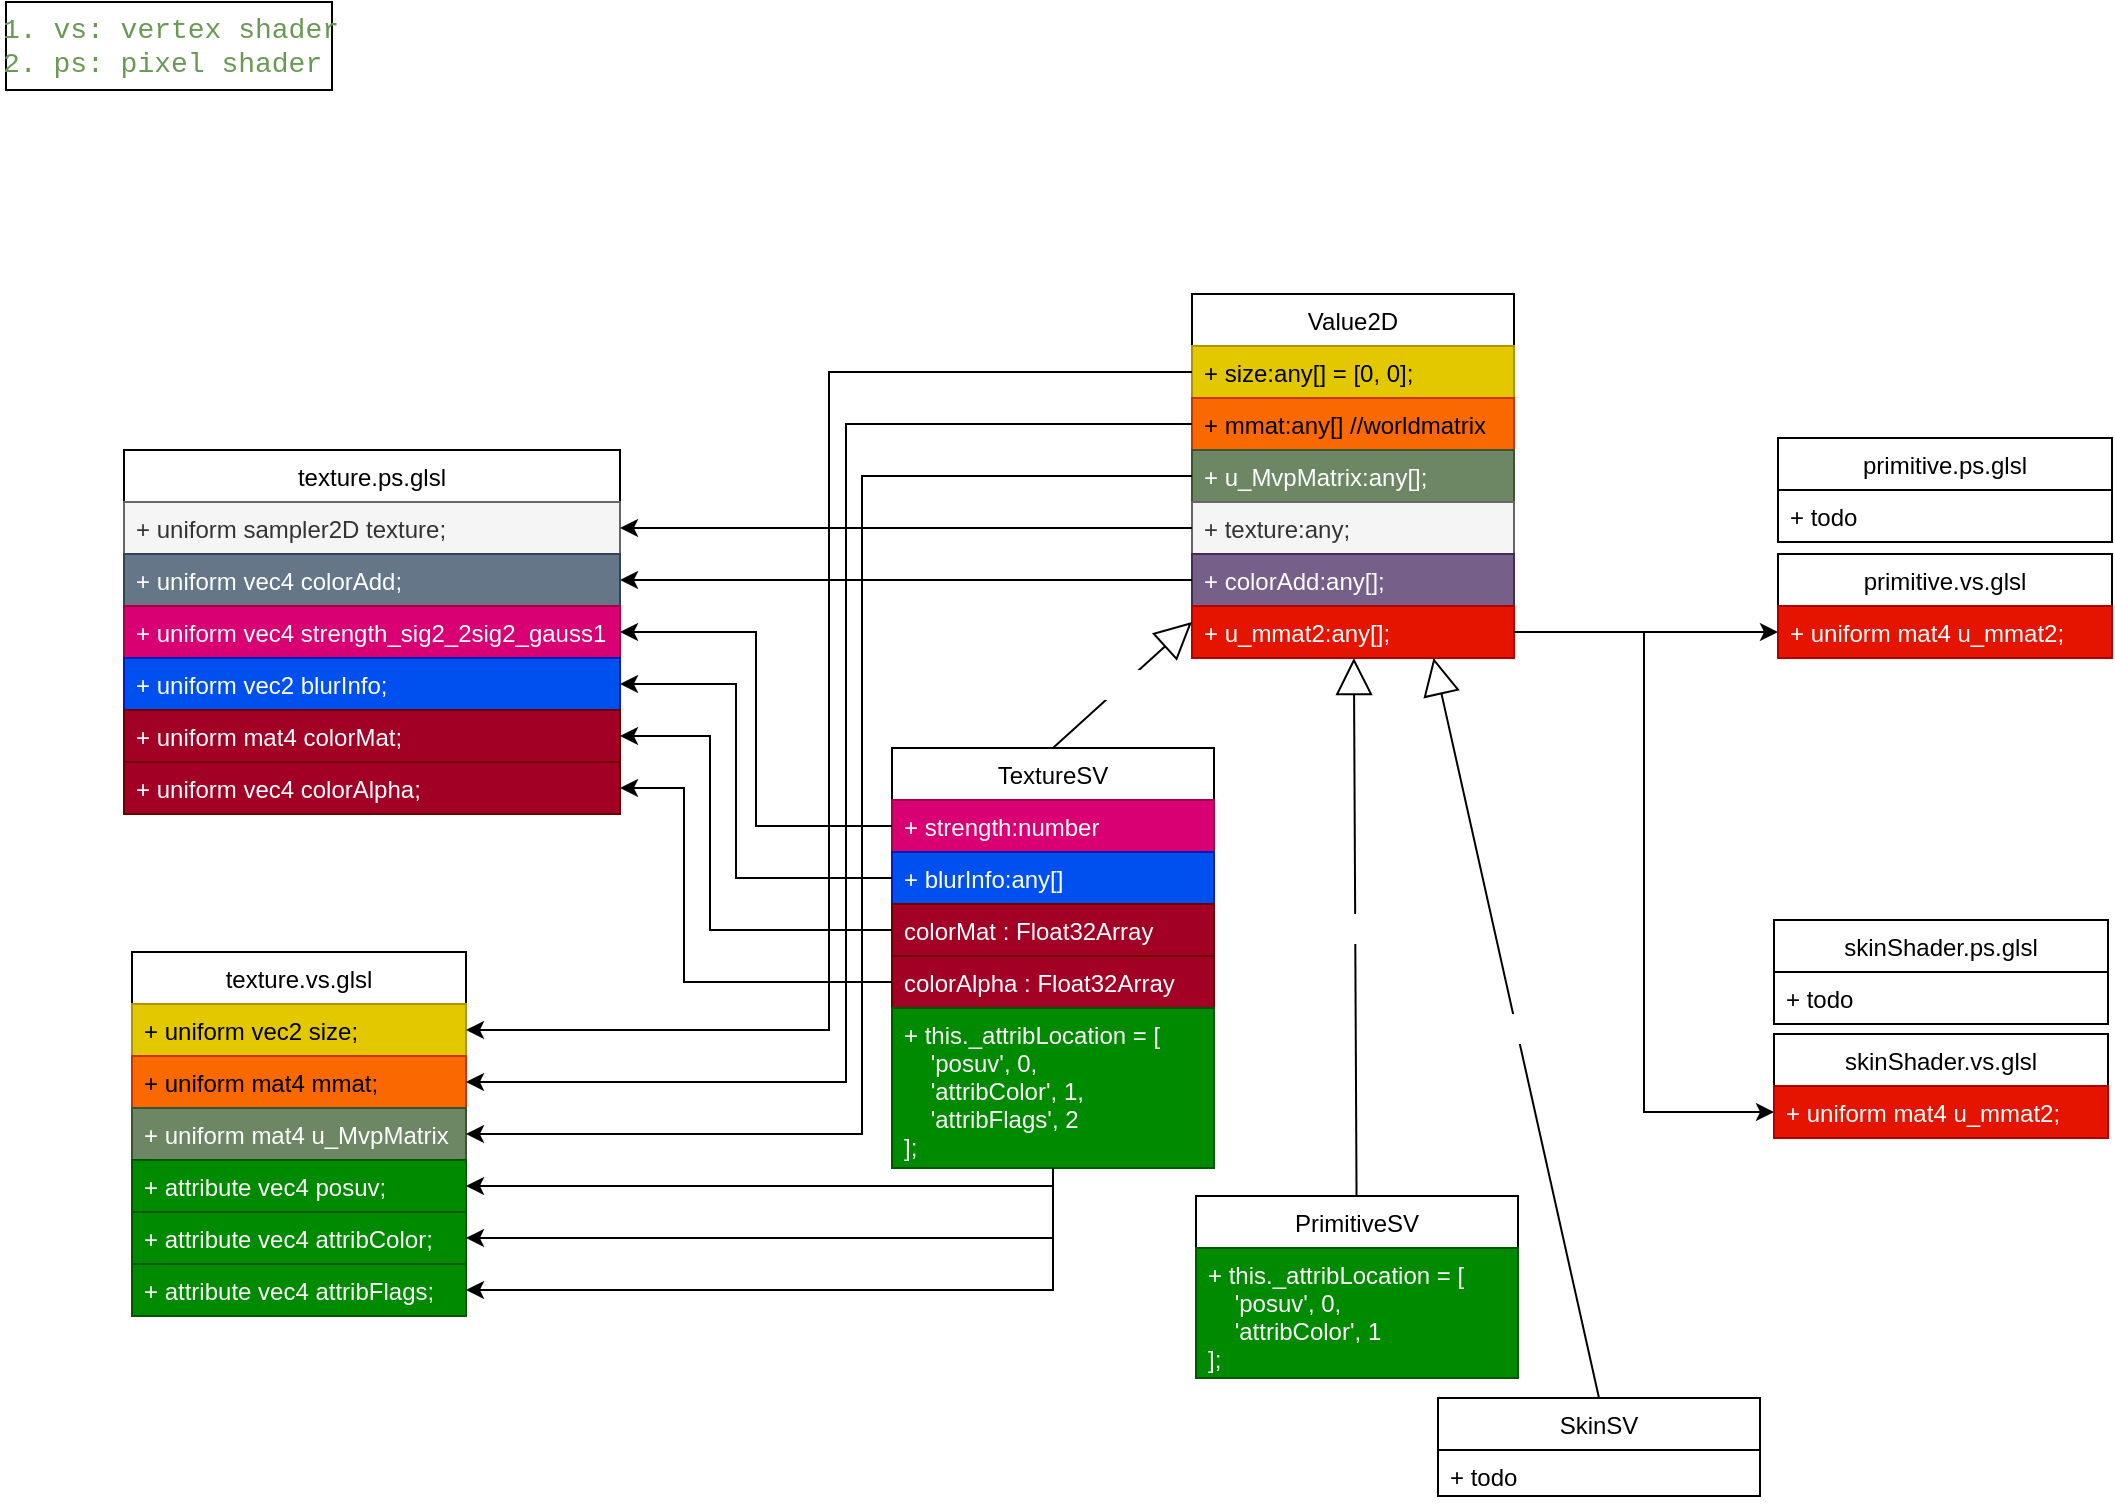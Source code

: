 <mxfile version="20.7.4" type="github" pages="3">
  <diagram id="M42NnmqpqFZ3cQRCHTO3" name="shader">
    <mxGraphModel dx="265" dy="1591" grid="0" gridSize="10" guides="1" tooltips="1" connect="1" arrows="1" fold="1" page="1" pageScale="1" pageWidth="1169" pageHeight="827" math="0" shadow="0">
      <root>
        <mxCell id="0" />
        <mxCell id="1" parent="0" />
        <mxCell id="om8WLNE7WLuTiv04zeyO-13" value="&lt;div style=&quot;color: rgb(255, 255, 255); font-family: Consolas, &amp;quot;Courier New&amp;quot;, monospace; font-size: 14px; text-align: left;&quot;&gt;&lt;span style=&quot;background-color: initial; color: rgb(106, 153, 85);&quot;&gt;1. vs: vertex shader&lt;/span&gt;&lt;/div&gt;&lt;div style=&quot;color: rgb(255, 255, 255); font-family: Consolas, &amp;quot;Courier New&amp;quot;, monospace; font-size: 14px; text-align: left;&quot;&gt;&lt;font color=&quot;#6a9955&quot;&gt;2. ps: pixel shader&lt;/font&gt;&lt;/div&gt;" style="html=1;" parent="1" vertex="1">
          <mxGeometry x="1181" y="-813" width="163" height="44" as="geometry" />
        </mxCell>
        <mxCell id="om8WLNE7WLuTiv04zeyO-14" value="TextureSV" style="swimlane;fontStyle=0;childLayout=stackLayout;horizontal=1;startSize=26;fillColor=none;horizontalStack=0;resizeParent=1;resizeParentMax=0;resizeLast=0;collapsible=1;marginBottom=0;" parent="1" vertex="1">
          <mxGeometry x="1624" y="-440" width="161" height="210" as="geometry" />
        </mxCell>
        <mxCell id="om8WLNE7WLuTiv04zeyO-15" value="+ strength:number" style="text;strokeColor=#A50040;fillColor=#d80073;align=left;verticalAlign=top;spacingLeft=4;spacingRight=4;overflow=hidden;rotatable=0;points=[[0,0.5],[1,0.5]];portConstraint=eastwest;fontColor=#ffffff;" parent="om8WLNE7WLuTiv04zeyO-14" vertex="1">
          <mxGeometry y="26" width="161" height="26" as="geometry" />
        </mxCell>
        <mxCell id="om8WLNE7WLuTiv04zeyO-16" value="+ blurInfo:any[]" style="text;strokeColor=#001DBC;fillColor=#0050ef;align=left;verticalAlign=top;spacingLeft=4;spacingRight=4;overflow=hidden;rotatable=0;points=[[0,0.5],[1,0.5]];portConstraint=eastwest;fontColor=#ffffff;" parent="om8WLNE7WLuTiv04zeyO-14" vertex="1">
          <mxGeometry y="52" width="161" height="26" as="geometry" />
        </mxCell>
        <mxCell id="om8WLNE7WLuTiv04zeyO-17" value="colorMat : Float32Array" style="text;strokeColor=#6F0000;fillColor=#a20025;align=left;verticalAlign=top;spacingLeft=4;spacingRight=4;overflow=hidden;rotatable=0;points=[[0,0.5],[1,0.5]];portConstraint=eastwest;fontColor=#ffffff;" parent="om8WLNE7WLuTiv04zeyO-14" vertex="1">
          <mxGeometry y="78" width="161" height="26" as="geometry" />
        </mxCell>
        <mxCell id="om8WLNE7WLuTiv04zeyO-18" value="colorAlpha : Float32Array" style="text;strokeColor=#6F0000;fillColor=#a20025;align=left;verticalAlign=top;spacingLeft=4;spacingRight=4;overflow=hidden;rotatable=0;points=[[0,0.5],[1,0.5]];portConstraint=eastwest;fontColor=#ffffff;" parent="om8WLNE7WLuTiv04zeyO-14" vertex="1">
          <mxGeometry y="104" width="161" height="26" as="geometry" />
        </mxCell>
        <mxCell id="om8WLNE7WLuTiv04zeyO-19" value="+ this._attribLocation = [&#xa;    &#39;posuv&#39;, 0, &#xa;    &#39;attribColor&#39;, 1, &#xa;    &#39;attribFlags&#39;, 2&#xa;];" style="text;strokeColor=#005700;fillColor=#008a00;align=left;verticalAlign=top;spacingLeft=4;spacingRight=4;overflow=hidden;rotatable=0;points=[[0,0.5],[1,0.5]];portConstraint=eastwest;fontColor=#ffffff;" parent="om8WLNE7WLuTiv04zeyO-14" vertex="1">
          <mxGeometry y="130" width="161" height="80" as="geometry" />
        </mxCell>
        <mxCell id="om8WLNE7WLuTiv04zeyO-20" value="Value2D" style="swimlane;fontStyle=0;childLayout=stackLayout;horizontal=1;startSize=26;fillColor=none;horizontalStack=0;resizeParent=1;resizeParentMax=0;resizeLast=0;collapsible=1;marginBottom=0;" parent="1" vertex="1">
          <mxGeometry x="1774" y="-667" width="161" height="182" as="geometry" />
        </mxCell>
        <mxCell id="om8WLNE7WLuTiv04zeyO-21" value="+ size:any[] = [0, 0];" style="text;strokeColor=#B09500;fillColor=#e3c800;align=left;verticalAlign=top;spacingLeft=4;spacingRight=4;overflow=hidden;rotatable=0;points=[[0,0.5],[1,0.5]];portConstraint=eastwest;fontColor=#000000;" parent="om8WLNE7WLuTiv04zeyO-20" vertex="1">
          <mxGeometry y="26" width="161" height="26" as="geometry" />
        </mxCell>
        <mxCell id="om8WLNE7WLuTiv04zeyO-41" value="+ mmat:any[] //worldmatrix" style="text;strokeColor=#C73500;fillColor=#fa6800;align=left;verticalAlign=top;spacingLeft=4;spacingRight=4;overflow=hidden;rotatable=0;points=[[0,0.5],[1,0.5]];portConstraint=eastwest;fontColor=#000000;" parent="om8WLNE7WLuTiv04zeyO-20" vertex="1">
          <mxGeometry y="52" width="161" height="26" as="geometry" />
        </mxCell>
        <mxCell id="om8WLNE7WLuTiv04zeyO-45" value="+ u_MvpMatrix:any[]; " style="text;strokeColor=#3A5431;fillColor=#6d8764;align=left;verticalAlign=top;spacingLeft=4;spacingRight=4;overflow=hidden;rotatable=0;points=[[0,0.5],[1,0.5]];portConstraint=eastwest;fontColor=#ffffff;" parent="om8WLNE7WLuTiv04zeyO-20" vertex="1">
          <mxGeometry y="78" width="161" height="26" as="geometry" />
        </mxCell>
        <mxCell id="om8WLNE7WLuTiv04zeyO-47" value="+ texture:any;" style="text;strokeColor=#666666;fillColor=#f5f5f5;align=left;verticalAlign=top;spacingLeft=4;spacingRight=4;overflow=hidden;rotatable=0;points=[[0,0.5],[1,0.5]];portConstraint=eastwest;fontColor=#333333;" parent="om8WLNE7WLuTiv04zeyO-20" vertex="1">
          <mxGeometry y="104" width="161" height="26" as="geometry" />
        </mxCell>
        <mxCell id="om8WLNE7WLuTiv04zeyO-50" value="+ colorAdd:any[];" style="text;align=left;verticalAlign=top;spacingLeft=4;spacingRight=4;overflow=hidden;rotatable=0;points=[[0,0.5],[1,0.5]];portConstraint=eastwest;fillColor=#76608a;strokeColor=#432D57;fontColor=#ffffff;" parent="om8WLNE7WLuTiv04zeyO-20" vertex="1">
          <mxGeometry y="130" width="161" height="26" as="geometry" />
        </mxCell>
        <mxCell id="om8WLNE7WLuTiv04zeyO-55" value="+ u_mmat2:any[];" style="text;align=left;verticalAlign=top;spacingLeft=4;spacingRight=4;overflow=hidden;rotatable=0;points=[[0,0.5],[1,0.5]];portConstraint=eastwest;fillColor=#e51400;strokeColor=#B20000;fontColor=#ffffff;" parent="om8WLNE7WLuTiv04zeyO-20" vertex="1">
          <mxGeometry y="156" width="161" height="26" as="geometry" />
        </mxCell>
        <mxCell id="om8WLNE7WLuTiv04zeyO-22" value="&lt;font color=&quot;#ffffff&quot;&gt;Extends&lt;/font&gt;" style="endArrow=block;endSize=16;endFill=0;html=1;rounded=0;fontFamily=Helvetica;fontSize=12;fontColor=#000000;exitX=0.5;exitY=0;exitDx=0;exitDy=0;" parent="1" source="om8WLNE7WLuTiv04zeyO-14" target="om8WLNE7WLuTiv04zeyO-20" edge="1">
          <mxGeometry width="160" relative="1" as="geometry">
            <mxPoint x="1606.5" y="-326" as="sourcePoint" />
            <mxPoint x="1606.5" y="-381" as="targetPoint" />
          </mxGeometry>
        </mxCell>
        <mxCell id="om8WLNE7WLuTiv04zeyO-23" value="texture.vs.glsl" style="swimlane;fontStyle=0;childLayout=stackLayout;horizontal=1;startSize=26;fillColor=none;horizontalStack=0;resizeParent=1;resizeParentMax=0;resizeLast=0;collapsible=1;marginBottom=0;" parent="1" vertex="1">
          <mxGeometry x="1244" y="-338" width="167" height="182" as="geometry" />
        </mxCell>
        <mxCell id="om8WLNE7WLuTiv04zeyO-39" value="+ uniform vec2 size;" style="text;strokeColor=#B09500;fillColor=#e3c800;align=left;verticalAlign=top;spacingLeft=4;spacingRight=4;overflow=hidden;rotatable=0;points=[[0,0.5],[1,0.5]];portConstraint=eastwest;fontColor=#000000;" parent="om8WLNE7WLuTiv04zeyO-23" vertex="1">
          <mxGeometry y="26" width="167" height="26" as="geometry" />
        </mxCell>
        <mxCell id="om8WLNE7WLuTiv04zeyO-42" value="+ uniform mat4 mmat;" style="text;strokeColor=#C73500;fillColor=#fa6800;align=left;verticalAlign=top;spacingLeft=4;spacingRight=4;overflow=hidden;rotatable=0;points=[[0,0.5],[1,0.5]];portConstraint=eastwest;fontColor=#000000;" parent="om8WLNE7WLuTiv04zeyO-23" vertex="1">
          <mxGeometry y="52" width="167" height="26" as="geometry" />
        </mxCell>
        <mxCell id="om8WLNE7WLuTiv04zeyO-44" value="+ uniform mat4 u_MvpMatrix" style="text;strokeColor=#3A5431;fillColor=#6d8764;align=left;verticalAlign=top;spacingLeft=4;spacingRight=4;overflow=hidden;rotatable=0;points=[[0,0.5],[1,0.5]];portConstraint=eastwest;fontColor=#ffffff;" parent="om8WLNE7WLuTiv04zeyO-23" vertex="1">
          <mxGeometry y="78" width="167" height="26" as="geometry" />
        </mxCell>
        <mxCell id="om8WLNE7WLuTiv04zeyO-24" value="+ attribute vec4 posuv;" style="text;strokeColor=#005700;fillColor=#008a00;align=left;verticalAlign=top;spacingLeft=4;spacingRight=4;overflow=hidden;rotatable=0;points=[[0,0.5],[1,0.5]];portConstraint=eastwest;fontColor=#ffffff;" parent="om8WLNE7WLuTiv04zeyO-23" vertex="1">
          <mxGeometry y="104" width="167" height="26" as="geometry" />
        </mxCell>
        <mxCell id="om8WLNE7WLuTiv04zeyO-25" value="+ attribute vec4 attribColor;" style="text;strokeColor=#005700;fillColor=#008a00;align=left;verticalAlign=top;spacingLeft=4;spacingRight=4;overflow=hidden;rotatable=0;points=[[0,0.5],[1,0.5]];portConstraint=eastwest;fontColor=#ffffff;" parent="om8WLNE7WLuTiv04zeyO-23" vertex="1">
          <mxGeometry y="130" width="167" height="26" as="geometry" />
        </mxCell>
        <mxCell id="om8WLNE7WLuTiv04zeyO-26" value="+ attribute vec4 attribFlags;" style="text;strokeColor=#005700;fillColor=#008a00;align=left;verticalAlign=top;spacingLeft=4;spacingRight=4;overflow=hidden;rotatable=0;points=[[0,0.5],[1,0.5]];portConstraint=eastwest;fontColor=#ffffff;" parent="om8WLNE7WLuTiv04zeyO-23" vertex="1">
          <mxGeometry y="156" width="167" height="26" as="geometry" />
        </mxCell>
        <mxCell id="om8WLNE7WLuTiv04zeyO-27" value="texture.ps.glsl" style="swimlane;fontStyle=0;childLayout=stackLayout;horizontal=1;startSize=26;fillColor=none;horizontalStack=0;resizeParent=1;resizeParentMax=0;resizeLast=0;collapsible=1;marginBottom=0;" parent="1" vertex="1">
          <mxGeometry x="1240" y="-589" width="248" height="182" as="geometry" />
        </mxCell>
        <mxCell id="om8WLNE7WLuTiv04zeyO-46" value="+ uniform sampler2D texture;" style="text;strokeColor=#666666;fillColor=#f5f5f5;align=left;verticalAlign=top;spacingLeft=4;spacingRight=4;overflow=hidden;rotatable=0;points=[[0,0.5],[1,0.5]];portConstraint=eastwest;fontColor=#333333;" parent="om8WLNE7WLuTiv04zeyO-27" vertex="1">
          <mxGeometry y="26" width="248" height="26" as="geometry" />
        </mxCell>
        <mxCell id="om8WLNE7WLuTiv04zeyO-49" value="+ uniform vec4 colorAdd;" style="text;strokeColor=#314354;fillColor=#647687;align=left;verticalAlign=top;spacingLeft=4;spacingRight=4;overflow=hidden;rotatable=0;points=[[0,0.5],[1,0.5]];portConstraint=eastwest;fontColor=#ffffff;" parent="om8WLNE7WLuTiv04zeyO-27" vertex="1">
          <mxGeometry y="52" width="248" height="26" as="geometry" />
        </mxCell>
        <mxCell id="om8WLNE7WLuTiv04zeyO-28" value="+ uniform vec4 strength_sig2_2sig2_gauss1" style="text;strokeColor=#A50040;fillColor=#d80073;align=left;verticalAlign=top;spacingLeft=4;spacingRight=4;overflow=hidden;rotatable=0;points=[[0,0.5],[1,0.5]];portConstraint=eastwest;fontColor=#ffffff;" parent="om8WLNE7WLuTiv04zeyO-27" vertex="1">
          <mxGeometry y="78" width="248" height="26" as="geometry" />
        </mxCell>
        <mxCell id="om8WLNE7WLuTiv04zeyO-29" value="+ uniform vec2 blurInfo;" style="text;strokeColor=#001DBC;fillColor=#0050ef;align=left;verticalAlign=top;spacingLeft=4;spacingRight=4;overflow=hidden;rotatable=0;points=[[0,0.5],[1,0.5]];portConstraint=eastwest;fontColor=#ffffff;" parent="om8WLNE7WLuTiv04zeyO-27" vertex="1">
          <mxGeometry y="104" width="248" height="26" as="geometry" />
        </mxCell>
        <mxCell id="om8WLNE7WLuTiv04zeyO-30" value="+ uniform mat4 colorMat;" style="text;strokeColor=#6F0000;fillColor=#a20025;align=left;verticalAlign=top;spacingLeft=4;spacingRight=4;overflow=hidden;rotatable=0;points=[[0,0.5],[1,0.5]];portConstraint=eastwest;fontColor=#ffffff;" parent="om8WLNE7WLuTiv04zeyO-27" vertex="1">
          <mxGeometry y="130" width="248" height="26" as="geometry" />
        </mxCell>
        <mxCell id="om8WLNE7WLuTiv04zeyO-31" value="+ uniform vec4 colorAlpha;" style="text;strokeColor=#6F0000;fillColor=#a20025;align=left;verticalAlign=top;spacingLeft=4;spacingRight=4;overflow=hidden;rotatable=0;points=[[0,0.5],[1,0.5]];portConstraint=eastwest;fontColor=#ffffff;" parent="om8WLNE7WLuTiv04zeyO-27" vertex="1">
          <mxGeometry y="156" width="248" height="26" as="geometry" />
        </mxCell>
        <mxCell id="om8WLNE7WLuTiv04zeyO-33" style="edgeStyle=orthogonalEdgeStyle;rounded=0;orthogonalLoop=1;jettySize=auto;html=1;" parent="1" source="om8WLNE7WLuTiv04zeyO-15" target="om8WLNE7WLuTiv04zeyO-28" edge="1">
          <mxGeometry relative="1" as="geometry">
            <mxPoint x="1862.03" y="-252.909" as="targetPoint" />
          </mxGeometry>
        </mxCell>
        <mxCell id="om8WLNE7WLuTiv04zeyO-35" style="edgeStyle=orthogonalEdgeStyle;rounded=0;orthogonalLoop=1;jettySize=auto;html=1;exitX=0;exitY=0.5;exitDx=0;exitDy=0;" parent="1" source="om8WLNE7WLuTiv04zeyO-17" target="om8WLNE7WLuTiv04zeyO-30" edge="1">
          <mxGeometry relative="1" as="geometry">
            <Array as="points">
              <mxPoint x="1533" y="-349" />
              <mxPoint x="1533" y="-446" />
            </Array>
          </mxGeometry>
        </mxCell>
        <mxCell id="om8WLNE7WLuTiv04zeyO-36" style="edgeStyle=orthogonalEdgeStyle;rounded=0;orthogonalLoop=1;jettySize=auto;html=1;" parent="1" source="om8WLNE7WLuTiv04zeyO-19" target="om8WLNE7WLuTiv04zeyO-24" edge="1">
          <mxGeometry relative="1" as="geometry">
            <Array as="points">
              <mxPoint x="1605" y="-221" />
              <mxPoint x="1605" y="-221" />
            </Array>
          </mxGeometry>
        </mxCell>
        <mxCell id="om8WLNE7WLuTiv04zeyO-37" style="edgeStyle=orthogonalEdgeStyle;rounded=0;orthogonalLoop=1;jettySize=auto;html=1;" parent="1" source="om8WLNE7WLuTiv04zeyO-19" target="om8WLNE7WLuTiv04zeyO-25" edge="1">
          <mxGeometry relative="1" as="geometry">
            <Array as="points">
              <mxPoint x="1705" y="-195" />
            </Array>
          </mxGeometry>
        </mxCell>
        <mxCell id="om8WLNE7WLuTiv04zeyO-38" style="edgeStyle=orthogonalEdgeStyle;rounded=0;orthogonalLoop=1;jettySize=auto;html=1;" parent="1" source="om8WLNE7WLuTiv04zeyO-19" target="om8WLNE7WLuTiv04zeyO-26" edge="1">
          <mxGeometry relative="1" as="geometry">
            <Array as="points">
              <mxPoint x="1705" y="-169" />
            </Array>
          </mxGeometry>
        </mxCell>
        <mxCell id="om8WLNE7WLuTiv04zeyO-40" style="edgeStyle=orthogonalEdgeStyle;rounded=0;orthogonalLoop=1;jettySize=auto;html=1;" parent="1" source="om8WLNE7WLuTiv04zeyO-21" target="om8WLNE7WLuTiv04zeyO-39" edge="1">
          <mxGeometry relative="1" as="geometry" />
        </mxCell>
        <mxCell id="om8WLNE7WLuTiv04zeyO-43" style="edgeStyle=orthogonalEdgeStyle;rounded=0;orthogonalLoop=1;jettySize=auto;html=1;" parent="1" source="om8WLNE7WLuTiv04zeyO-41" target="om8WLNE7WLuTiv04zeyO-42" edge="1">
          <mxGeometry relative="1" as="geometry">
            <Array as="points">
              <mxPoint x="1601" y="-602" />
              <mxPoint x="1601" y="-273" />
            </Array>
          </mxGeometry>
        </mxCell>
        <mxCell id="om8WLNE7WLuTiv04zeyO-48" style="edgeStyle=orthogonalEdgeStyle;rounded=0;orthogonalLoop=1;jettySize=auto;html=1;entryX=1;entryY=0.5;entryDx=0;entryDy=0;" parent="1" source="om8WLNE7WLuTiv04zeyO-47" target="om8WLNE7WLuTiv04zeyO-46" edge="1">
          <mxGeometry relative="1" as="geometry" />
        </mxCell>
        <mxCell id="om8WLNE7WLuTiv04zeyO-52" style="edgeStyle=orthogonalEdgeStyle;rounded=0;orthogonalLoop=1;jettySize=auto;html=1;" parent="1" source="om8WLNE7WLuTiv04zeyO-45" target="om8WLNE7WLuTiv04zeyO-44" edge="1">
          <mxGeometry relative="1" as="geometry">
            <Array as="points">
              <mxPoint x="1609" y="-576" />
              <mxPoint x="1609" y="-247" />
            </Array>
          </mxGeometry>
        </mxCell>
        <mxCell id="om8WLNE7WLuTiv04zeyO-54" style="edgeStyle=orthogonalEdgeStyle;rounded=0;orthogonalLoop=1;jettySize=auto;html=1;fontColor=#FFFFFF;" parent="1" source="om8WLNE7WLuTiv04zeyO-50" target="om8WLNE7WLuTiv04zeyO-49" edge="1">
          <mxGeometry relative="1" as="geometry" />
        </mxCell>
        <mxCell id="om8WLNE7WLuTiv04zeyO-70" style="edgeStyle=orthogonalEdgeStyle;rounded=0;orthogonalLoop=1;jettySize=auto;html=1;entryX=0;entryY=0.5;entryDx=0;entryDy=0;fontColor=#FFFFFF;" parent="1" source="om8WLNE7WLuTiv04zeyO-55" target="om8WLNE7WLuTiv04zeyO-57" edge="1">
          <mxGeometry relative="1" as="geometry" />
        </mxCell>
        <mxCell id="om8WLNE7WLuTiv04zeyO-71" style="edgeStyle=orthogonalEdgeStyle;rounded=0;orthogonalLoop=1;jettySize=auto;html=1;fontColor=#FFFFFF;" parent="1" source="om8WLNE7WLuTiv04zeyO-55" target="om8WLNE7WLuTiv04zeyO-64" edge="1">
          <mxGeometry relative="1" as="geometry" />
        </mxCell>
        <mxCell id="om8WLNE7WLuTiv04zeyO-72" value="PrimitiveSV" style="swimlane;fontStyle=0;childLayout=stackLayout;horizontal=1;startSize=26;fillColor=none;horizontalStack=0;resizeParent=1;resizeParentMax=0;resizeLast=0;collapsible=1;marginBottom=0;" parent="1" vertex="1">
          <mxGeometry x="1776" y="-216" width="161" height="91" as="geometry" />
        </mxCell>
        <mxCell id="om8WLNE7WLuTiv04zeyO-77" value="+ this._attribLocation = [&#xa;    &#39;posuv&#39;, 0, &#xa;    &#39;attribColor&#39;, 1&#xa;];" style="text;strokeColor=#005700;fillColor=#008a00;align=left;verticalAlign=top;spacingLeft=4;spacingRight=4;overflow=hidden;rotatable=0;points=[[0,0.5],[1,0.5]];portConstraint=eastwest;fontColor=#ffffff;" parent="om8WLNE7WLuTiv04zeyO-72" vertex="1">
          <mxGeometry y="26" width="161" height="65" as="geometry" />
        </mxCell>
        <mxCell id="om8WLNE7WLuTiv04zeyO-78" value="SkinSV" style="swimlane;fontStyle=0;childLayout=stackLayout;horizontal=1;startSize=26;fillColor=none;horizontalStack=0;resizeParent=1;resizeParentMax=0;resizeLast=0;collapsible=1;marginBottom=0;" parent="1" vertex="1">
          <mxGeometry x="1897" y="-115" width="161" height="49" as="geometry" />
        </mxCell>
        <mxCell id="om8WLNE7WLuTiv04zeyO-79" value="+ todo" style="text;align=left;verticalAlign=top;spacingLeft=4;spacingRight=4;overflow=hidden;rotatable=0;points=[[0,0.5],[1,0.5]];portConstraint=eastwest;" parent="om8WLNE7WLuTiv04zeyO-78" vertex="1">
          <mxGeometry y="26" width="161" height="23" as="geometry" />
        </mxCell>
        <mxCell id="om8WLNE7WLuTiv04zeyO-87" value="&lt;font color=&quot;#ffffff&quot;&gt;Extends&lt;/font&gt;" style="endArrow=block;endSize=16;endFill=0;html=1;rounded=0;fontFamily=Helvetica;fontSize=12;fontColor=#000000;" parent="1" source="om8WLNE7WLuTiv04zeyO-72" target="om8WLNE7WLuTiv04zeyO-20" edge="1">
          <mxGeometry width="160" relative="1" as="geometry">
            <mxPoint x="1714.5" y="-418" as="sourcePoint" />
            <mxPoint x="1784" y="-486.573" as="targetPoint" />
          </mxGeometry>
        </mxCell>
        <mxCell id="om8WLNE7WLuTiv04zeyO-90" value="&lt;font color=&quot;#ffffff&quot;&gt;Extends&lt;/font&gt;" style="endArrow=block;endSize=16;endFill=0;html=1;rounded=0;fontFamily=Helvetica;fontSize=12;fontColor=#000000;exitX=0.5;exitY=0;exitDx=0;exitDy=0;entryX=0.75;entryY=1;entryDx=0;entryDy=0;" parent="1" source="om8WLNE7WLuTiv04zeyO-78" target="om8WLNE7WLuTiv04zeyO-20" edge="1">
          <mxGeometry width="160" relative="1" as="geometry">
            <mxPoint x="1969.797" y="-438" as="sourcePoint" />
            <mxPoint x="1963.906" y="-495" as="targetPoint" />
          </mxGeometry>
        </mxCell>
        <mxCell id="om8WLNE7WLuTiv04zeyO-100" style="edgeStyle=orthogonalEdgeStyle;rounded=0;orthogonalLoop=1;jettySize=auto;html=1;exitX=0;exitY=0.5;exitDx=0;exitDy=0;fontColor=#FFFFFF;" parent="1" source="om8WLNE7WLuTiv04zeyO-16" target="om8WLNE7WLuTiv04zeyO-29" edge="1">
          <mxGeometry relative="1" as="geometry">
            <Array as="points">
              <mxPoint x="1546" y="-375" />
              <mxPoint x="1546" y="-472" />
            </Array>
          </mxGeometry>
        </mxCell>
        <mxCell id="om8WLNE7WLuTiv04zeyO-103" style="edgeStyle=orthogonalEdgeStyle;rounded=0;orthogonalLoop=1;jettySize=auto;html=1;fontColor=#FFFFFF;" parent="1" source="om8WLNE7WLuTiv04zeyO-18" target="om8WLNE7WLuTiv04zeyO-31" edge="1">
          <mxGeometry relative="1" as="geometry">
            <Array as="points">
              <mxPoint x="1520" y="-323" />
              <mxPoint x="1520" y="-420" />
            </Array>
          </mxGeometry>
        </mxCell>
        <mxCell id="om8WLNE7WLuTiv04zeyO-56" value="primitive.vs.glsl" style="swimlane;fontStyle=0;childLayout=stackLayout;horizontal=1;startSize=26;fillColor=none;horizontalStack=0;resizeParent=1;resizeParentMax=0;resizeLast=0;collapsible=1;marginBottom=0;" parent="1" vertex="1">
          <mxGeometry x="2067" y="-537" width="167" height="52" as="geometry" />
        </mxCell>
        <mxCell id="om8WLNE7WLuTiv04zeyO-57" value="+ uniform mat4 u_mmat2;" style="text;strokeColor=#B20000;fillColor=#e51400;align=left;verticalAlign=top;spacingLeft=4;spacingRight=4;overflow=hidden;rotatable=0;points=[[0,0.5],[1,0.5]];portConstraint=eastwest;fontColor=#ffffff;" parent="om8WLNE7WLuTiv04zeyO-56" vertex="1">
          <mxGeometry y="26" width="167" height="26" as="geometry" />
        </mxCell>
        <mxCell id="om8WLNE7WLuTiv04zeyO-84" value="primitive.ps.glsl" style="swimlane;fontStyle=0;childLayout=stackLayout;horizontal=1;startSize=26;fillColor=none;horizontalStack=0;resizeParent=1;resizeParentMax=0;resizeLast=0;collapsible=1;marginBottom=0;" parent="1" vertex="1">
          <mxGeometry x="2067" y="-595" width="167" height="52" as="geometry" />
        </mxCell>
        <mxCell id="om8WLNE7WLuTiv04zeyO-85" value="+ todo" style="text;align=left;verticalAlign=top;spacingLeft=4;spacingRight=4;overflow=hidden;rotatable=0;points=[[0,0.5],[1,0.5]];portConstraint=eastwest;" parent="om8WLNE7WLuTiv04zeyO-84" vertex="1">
          <mxGeometry y="26" width="167" height="26" as="geometry" />
        </mxCell>
        <mxCell id="om8WLNE7WLuTiv04zeyO-63" value="skinShader.vs.glsl" style="swimlane;fontStyle=0;childLayout=stackLayout;horizontal=1;startSize=26;fillColor=none;horizontalStack=0;resizeParent=1;resizeParentMax=0;resizeLast=0;collapsible=1;marginBottom=0;" parent="1" vertex="1">
          <mxGeometry x="2065" y="-297" width="167" height="52" as="geometry" />
        </mxCell>
        <mxCell id="om8WLNE7WLuTiv04zeyO-64" value="+ uniform mat4 u_mmat2;" style="text;strokeColor=#B20000;fillColor=#e51400;align=left;verticalAlign=top;spacingLeft=4;spacingRight=4;overflow=hidden;rotatable=0;points=[[0,0.5],[1,0.5]];portConstraint=eastwest;fontColor=#ffffff;" parent="om8WLNE7WLuTiv04zeyO-63" vertex="1">
          <mxGeometry y="26" width="167" height="26" as="geometry" />
        </mxCell>
        <mxCell id="om8WLNE7WLuTiv04zeyO-80" value="skinShader.ps.glsl" style="swimlane;fontStyle=0;childLayout=stackLayout;horizontal=1;startSize=26;fillColor=none;horizontalStack=0;resizeParent=1;resizeParentMax=0;resizeLast=0;collapsible=1;marginBottom=0;" parent="1" vertex="1">
          <mxGeometry x="2065" y="-354" width="167" height="52" as="geometry" />
        </mxCell>
        <mxCell id="om8WLNE7WLuTiv04zeyO-81" value="+ todo" style="text;align=left;verticalAlign=top;spacingLeft=4;spacingRight=4;overflow=hidden;rotatable=0;points=[[0,0.5],[1,0.5]];portConstraint=eastwest;" parent="om8WLNE7WLuTiv04zeyO-80" vertex="1">
          <mxGeometry y="26" width="167" height="26" as="geometry" />
        </mxCell>
      </root>
    </mxGraphModel>
  </diagram>
  <diagram id="ItUT5NV6e4ybPibRRMUQ" name="submit">
    <mxGraphModel dx="1434" dy="764" grid="0" gridSize="10" guides="1" tooltips="1" connect="1" arrows="1" fold="1" page="1" pageScale="1" pageWidth="1169" pageHeight="827" math="0" shadow="0">
      <root>
        <mxCell id="0" />
        <mxCell id="1" parent="0" />
        <mxCell id="ZVI3gXwogZvpoMIfqp2L-1" value="«interface»&lt;br&gt;&lt;div style=&quot;color: rgb(212, 212, 212); background-color: rgb(30, 30, 30); font-family: Consolas, &amp;quot;Courier New&amp;quot;, monospace; font-size: 14px; line-height: 19px;&quot;&gt;&lt;span style=&quot;color: #4ec9b0;&quot;&gt;ISubmit&lt;/span&gt;&lt;/div&gt;" style="html=1;" parent="1" vertex="1">
          <mxGeometry x="319" y="128" width="110" height="50" as="geometry" />
        </mxCell>
        <mxCell id="ZVI3gXwogZvpoMIfqp2L-17" style="edgeStyle=orthogonalEdgeStyle;rounded=0;orthogonalLoop=1;jettySize=auto;html=1;" parent="1" source="ZVI3gXwogZvpoMIfqp2L-2" target="ZVI3gXwogZvpoMIfqp2L-1" edge="1">
          <mxGeometry relative="1" as="geometry">
            <Array as="points">
              <mxPoint x="203" y="215" />
              <mxPoint x="374" y="215" />
            </Array>
          </mxGeometry>
        </mxCell>
        <mxCell id="ZVI3gXwogZvpoMIfqp2L-2" value="SubmitBase" style="swimlane;fontStyle=1;align=center;verticalAlign=top;childLayout=stackLayout;horizontal=1;startSize=26;horizontalStack=0;resizeParent=1;resizeParentMax=0;resizeLast=0;collapsible=1;marginBottom=0;" parent="1" vertex="1">
          <mxGeometry x="115" y="266" width="160" height="86" as="geometry" />
        </mxCell>
        <mxCell id="ZVI3gXwogZvpoMIfqp2L-3" value="+ field: type" style="text;strokeColor=none;fillColor=none;align=left;verticalAlign=top;spacingLeft=4;spacingRight=4;overflow=hidden;rotatable=0;points=[[0,0.5],[1,0.5]];portConstraint=eastwest;" parent="ZVI3gXwogZvpoMIfqp2L-2" vertex="1">
          <mxGeometry y="26" width="160" height="26" as="geometry" />
        </mxCell>
        <mxCell id="ZVI3gXwogZvpoMIfqp2L-4" value="" style="line;strokeWidth=1;fillColor=none;align=left;verticalAlign=middle;spacingTop=-1;spacingLeft=3;spacingRight=3;rotatable=0;labelPosition=right;points=[];portConstraint=eastwest;strokeColor=inherit;" parent="ZVI3gXwogZvpoMIfqp2L-2" vertex="1">
          <mxGeometry y="52" width="160" height="8" as="geometry" />
        </mxCell>
        <mxCell id="ZVI3gXwogZvpoMIfqp2L-5" value="+ method(type): type" style="text;strokeColor=none;fillColor=none;align=left;verticalAlign=top;spacingLeft=4;spacingRight=4;overflow=hidden;rotatable=0;points=[[0,0.5],[1,0.5]];portConstraint=eastwest;" parent="ZVI3gXwogZvpoMIfqp2L-2" vertex="1">
          <mxGeometry y="60" width="160" height="26" as="geometry" />
        </mxCell>
        <mxCell id="ZVI3gXwogZvpoMIfqp2L-18" style="edgeStyle=orthogonalEdgeStyle;rounded=0;orthogonalLoop=1;jettySize=auto;html=1;" parent="1" source="ZVI3gXwogZvpoMIfqp2L-6" target="ZVI3gXwogZvpoMIfqp2L-1" edge="1">
          <mxGeometry relative="1" as="geometry" />
        </mxCell>
        <mxCell id="ZVI3gXwogZvpoMIfqp2L-6" value="SubmitTarget" style="swimlane;fontStyle=1;align=center;verticalAlign=top;childLayout=stackLayout;horizontal=1;startSize=26;horizontalStack=0;resizeParent=1;resizeParentMax=0;resizeLast=0;collapsible=1;marginBottom=0;" parent="1" vertex="1">
          <mxGeometry x="294" y="266" width="160" height="86" as="geometry" />
        </mxCell>
        <mxCell id="ZVI3gXwogZvpoMIfqp2L-7" value="+ field: type" style="text;strokeColor=none;fillColor=none;align=left;verticalAlign=top;spacingLeft=4;spacingRight=4;overflow=hidden;rotatable=0;points=[[0,0.5],[1,0.5]];portConstraint=eastwest;" parent="ZVI3gXwogZvpoMIfqp2L-6" vertex="1">
          <mxGeometry y="26" width="160" height="26" as="geometry" />
        </mxCell>
        <mxCell id="ZVI3gXwogZvpoMIfqp2L-8" value="" style="line;strokeWidth=1;fillColor=none;align=left;verticalAlign=middle;spacingTop=-1;spacingLeft=3;spacingRight=3;rotatable=0;labelPosition=right;points=[];portConstraint=eastwest;strokeColor=inherit;" parent="ZVI3gXwogZvpoMIfqp2L-6" vertex="1">
          <mxGeometry y="52" width="160" height="8" as="geometry" />
        </mxCell>
        <mxCell id="ZVI3gXwogZvpoMIfqp2L-9" value="+ method(type): type" style="text;strokeColor=none;fillColor=none;align=left;verticalAlign=top;spacingLeft=4;spacingRight=4;overflow=hidden;rotatable=0;points=[[0,0.5],[1,0.5]];portConstraint=eastwest;" parent="ZVI3gXwogZvpoMIfqp2L-6" vertex="1">
          <mxGeometry y="60" width="160" height="26" as="geometry" />
        </mxCell>
        <mxCell id="ZVI3gXwogZvpoMIfqp2L-19" style="edgeStyle=orthogonalEdgeStyle;rounded=0;orthogonalLoop=1;jettySize=auto;html=1;" parent="1" source="ZVI3gXwogZvpoMIfqp2L-10" target="ZVI3gXwogZvpoMIfqp2L-1" edge="1">
          <mxGeometry relative="1" as="geometry">
            <Array as="points">
              <mxPoint x="551" y="215" />
              <mxPoint x="374" y="215" />
            </Array>
          </mxGeometry>
        </mxCell>
        <mxCell id="ZVI3gXwogZvpoMIfqp2L-10" value="SubmitCMD" style="swimlane;fontStyle=1;align=center;verticalAlign=top;childLayout=stackLayout;horizontal=1;startSize=26;horizontalStack=0;resizeParent=1;resizeParentMax=0;resizeLast=0;collapsible=1;marginBottom=0;" parent="1" vertex="1">
          <mxGeometry x="471" y="266" width="160" height="86" as="geometry" />
        </mxCell>
        <mxCell id="ZVI3gXwogZvpoMIfqp2L-11" value="+ field: type" style="text;strokeColor=none;fillColor=none;align=left;verticalAlign=top;spacingLeft=4;spacingRight=4;overflow=hidden;rotatable=0;points=[[0,0.5],[1,0.5]];portConstraint=eastwest;" parent="ZVI3gXwogZvpoMIfqp2L-10" vertex="1">
          <mxGeometry y="26" width="160" height="26" as="geometry" />
        </mxCell>
        <mxCell id="ZVI3gXwogZvpoMIfqp2L-12" value="" style="line;strokeWidth=1;fillColor=none;align=left;verticalAlign=middle;spacingTop=-1;spacingLeft=3;spacingRight=3;rotatable=0;labelPosition=right;points=[];portConstraint=eastwest;strokeColor=inherit;" parent="ZVI3gXwogZvpoMIfqp2L-10" vertex="1">
          <mxGeometry y="52" width="160" height="8" as="geometry" />
        </mxCell>
        <mxCell id="ZVI3gXwogZvpoMIfqp2L-13" value="+ method(type): type" style="text;strokeColor=none;fillColor=none;align=left;verticalAlign=top;spacingLeft=4;spacingRight=4;overflow=hidden;rotatable=0;points=[[0,0.5],[1,0.5]];portConstraint=eastwest;" parent="ZVI3gXwogZvpoMIfqp2L-10" vertex="1">
          <mxGeometry y="60" width="160" height="26" as="geometry" />
        </mxCell>
        <mxCell id="ZVI3gXwogZvpoMIfqp2L-36" style="edgeStyle=orthogonalEdgeStyle;rounded=0;orthogonalLoop=1;jettySize=auto;html=1;" parent="1" source="ZVI3gXwogZvpoMIfqp2L-20" target="ZVI3gXwogZvpoMIfqp2L-2" edge="1">
          <mxGeometry relative="1" as="geometry" />
        </mxCell>
        <mxCell id="ZVI3gXwogZvpoMIfqp2L-20" value="Submit" style="swimlane;fontStyle=1;align=center;verticalAlign=top;childLayout=stackLayout;horizontal=1;startSize=26;horizontalStack=0;resizeParent=1;resizeParentMax=0;resizeLast=0;collapsible=1;marginBottom=0;" parent="1" vertex="1">
          <mxGeometry x="53" y="417" width="160" height="86" as="geometry" />
        </mxCell>
        <mxCell id="ZVI3gXwogZvpoMIfqp2L-21" value="+ field: type" style="text;strokeColor=none;fillColor=none;align=left;verticalAlign=top;spacingLeft=4;spacingRight=4;overflow=hidden;rotatable=0;points=[[0,0.5],[1,0.5]];portConstraint=eastwest;" parent="ZVI3gXwogZvpoMIfqp2L-20" vertex="1">
          <mxGeometry y="26" width="160" height="26" as="geometry" />
        </mxCell>
        <mxCell id="ZVI3gXwogZvpoMIfqp2L-22" value="" style="line;strokeWidth=1;fillColor=none;align=left;verticalAlign=middle;spacingTop=-1;spacingLeft=3;spacingRight=3;rotatable=0;labelPosition=right;points=[];portConstraint=eastwest;strokeColor=inherit;" parent="ZVI3gXwogZvpoMIfqp2L-20" vertex="1">
          <mxGeometry y="52" width="160" height="8" as="geometry" />
        </mxCell>
        <mxCell id="ZVI3gXwogZvpoMIfqp2L-23" value="+ method(type): type" style="text;strokeColor=none;fillColor=none;align=left;verticalAlign=top;spacingLeft=4;spacingRight=4;overflow=hidden;rotatable=0;points=[[0,0.5],[1,0.5]];portConstraint=eastwest;" parent="ZVI3gXwogZvpoMIfqp2L-20" vertex="1">
          <mxGeometry y="60" width="160" height="26" as="geometry" />
        </mxCell>
        <mxCell id="ZVI3gXwogZvpoMIfqp2L-37" style="edgeStyle=orthogonalEdgeStyle;rounded=0;orthogonalLoop=1;jettySize=auto;html=1;" parent="1" source="ZVI3gXwogZvpoMIfqp2L-26" target="ZVI3gXwogZvpoMIfqp2L-2" edge="1">
          <mxGeometry relative="1" as="geometry" />
        </mxCell>
        <mxCell id="ZVI3gXwogZvpoMIfqp2L-26" value="SubmitCanvas" style="swimlane;fontStyle=1;align=center;verticalAlign=top;childLayout=stackLayout;horizontal=1;startSize=26;horizontalStack=0;resizeParent=1;resizeParentMax=0;resizeLast=0;collapsible=1;marginBottom=0;" parent="1" vertex="1">
          <mxGeometry x="218" y="417" width="160" height="86" as="geometry" />
        </mxCell>
        <mxCell id="ZVI3gXwogZvpoMIfqp2L-27" value="+ field: type" style="text;strokeColor=none;fillColor=none;align=left;verticalAlign=top;spacingLeft=4;spacingRight=4;overflow=hidden;rotatable=0;points=[[0,0.5],[1,0.5]];portConstraint=eastwest;" parent="ZVI3gXwogZvpoMIfqp2L-26" vertex="1">
          <mxGeometry y="26" width="160" height="26" as="geometry" />
        </mxCell>
        <mxCell id="ZVI3gXwogZvpoMIfqp2L-28" value="" style="line;strokeWidth=1;fillColor=none;align=left;verticalAlign=middle;spacingTop=-1;spacingLeft=3;spacingRight=3;rotatable=0;labelPosition=right;points=[];portConstraint=eastwest;strokeColor=inherit;" parent="ZVI3gXwogZvpoMIfqp2L-26" vertex="1">
          <mxGeometry y="52" width="160" height="8" as="geometry" />
        </mxCell>
        <mxCell id="ZVI3gXwogZvpoMIfqp2L-29" value="+ method(type): type" style="text;strokeColor=none;fillColor=none;align=left;verticalAlign=top;spacingLeft=4;spacingRight=4;overflow=hidden;rotatable=0;points=[[0,0.5],[1,0.5]];portConstraint=eastwest;" parent="ZVI3gXwogZvpoMIfqp2L-26" vertex="1">
          <mxGeometry y="60" width="160" height="26" as="geometry" />
        </mxCell>
        <mxCell id="ZVI3gXwogZvpoMIfqp2L-38" style="edgeStyle=orthogonalEdgeStyle;rounded=0;orthogonalLoop=1;jettySize=auto;html=1;" parent="1" source="ZVI3gXwogZvpoMIfqp2L-30" target="ZVI3gXwogZvpoMIfqp2L-2" edge="1">
          <mxGeometry relative="1" as="geometry">
            <Array as="points">
              <mxPoint x="465" y="385" />
              <mxPoint x="195" y="385" />
            </Array>
          </mxGeometry>
        </mxCell>
        <mxCell id="ZVI3gXwogZvpoMIfqp2L-30" value="SubmitTexture" style="swimlane;fontStyle=1;align=center;verticalAlign=top;childLayout=stackLayout;horizontal=1;startSize=26;horizontalStack=0;resizeParent=1;resizeParentMax=0;resizeLast=0;collapsible=1;marginBottom=0;" parent="1" vertex="1">
          <mxGeometry x="384" y="416" width="160" height="86" as="geometry" />
        </mxCell>
        <mxCell id="ZVI3gXwogZvpoMIfqp2L-31" value="+ field: type" style="text;strokeColor=none;fillColor=none;align=left;verticalAlign=top;spacingLeft=4;spacingRight=4;overflow=hidden;rotatable=0;points=[[0,0.5],[1,0.5]];portConstraint=eastwest;" parent="ZVI3gXwogZvpoMIfqp2L-30" vertex="1">
          <mxGeometry y="26" width="160" height="26" as="geometry" />
        </mxCell>
        <mxCell id="ZVI3gXwogZvpoMIfqp2L-32" value="" style="line;strokeWidth=1;fillColor=none;align=left;verticalAlign=middle;spacingTop=-1;spacingLeft=3;spacingRight=3;rotatable=0;labelPosition=right;points=[];portConstraint=eastwest;strokeColor=inherit;" parent="ZVI3gXwogZvpoMIfqp2L-30" vertex="1">
          <mxGeometry y="52" width="160" height="8" as="geometry" />
        </mxCell>
        <mxCell id="ZVI3gXwogZvpoMIfqp2L-33" value="+ method(type): type" style="text;strokeColor=none;fillColor=none;align=left;verticalAlign=top;spacingLeft=4;spacingRight=4;overflow=hidden;rotatable=0;points=[[0,0.5],[1,0.5]];portConstraint=eastwest;" parent="ZVI3gXwogZvpoMIfqp2L-30" vertex="1">
          <mxGeometry y="60" width="160" height="26" as="geometry" />
        </mxCell>
      </root>
    </mxGraphModel>
  </diagram>
  <diagram id="fNGHWKdNG8w7ewxRxZ-D" name="texture">
    <mxGraphModel dx="989" dy="550" grid="0" gridSize="10" guides="1" tooltips="1" connect="1" arrows="1" fold="1" page="1" pageScale="1" pageWidth="1169" pageHeight="827" math="0" shadow="0">
      <root>
        <mxCell id="0" />
        <mxCell id="1" parent="0" />
        <mxCell id="YLYCbaNZv4MFl3VIrqn7-2" style="edgeStyle=orthogonalEdgeStyle;rounded=0;orthogonalLoop=1;jettySize=auto;html=1;" edge="1" parent="1" source="YLYCbaNZv4MFl3VIrqn7-3" target="YLYCbaNZv4MFl3VIrqn7-32">
          <mxGeometry relative="1" as="geometry">
            <Array as="points">
              <mxPoint x="203" y="215" />
              <mxPoint x="374" y="215" />
            </Array>
            <mxPoint x="374.034" y="178" as="targetPoint" />
          </mxGeometry>
        </mxCell>
        <mxCell id="YLYCbaNZv4MFl3VIrqn7-3" value="SubmitBase" style="swimlane;fontStyle=1;align=center;verticalAlign=top;childLayout=stackLayout;horizontal=1;startSize=26;horizontalStack=0;resizeParent=1;resizeParentMax=0;resizeLast=0;collapsible=1;marginBottom=0;" vertex="1" parent="1">
          <mxGeometry x="115" y="266" width="160" height="86" as="geometry" />
        </mxCell>
        <mxCell id="YLYCbaNZv4MFl3VIrqn7-4" value="+ field: type" style="text;strokeColor=none;fillColor=none;align=left;verticalAlign=top;spacingLeft=4;spacingRight=4;overflow=hidden;rotatable=0;points=[[0,0.5],[1,0.5]];portConstraint=eastwest;" vertex="1" parent="YLYCbaNZv4MFl3VIrqn7-3">
          <mxGeometry y="26" width="160" height="26" as="geometry" />
        </mxCell>
        <mxCell id="YLYCbaNZv4MFl3VIrqn7-5" value="" style="line;strokeWidth=1;fillColor=none;align=left;verticalAlign=middle;spacingTop=-1;spacingLeft=3;spacingRight=3;rotatable=0;labelPosition=right;points=[];portConstraint=eastwest;strokeColor=inherit;" vertex="1" parent="YLYCbaNZv4MFl3VIrqn7-3">
          <mxGeometry y="52" width="160" height="8" as="geometry" />
        </mxCell>
        <mxCell id="YLYCbaNZv4MFl3VIrqn7-6" value="+ method(type): type" style="text;strokeColor=none;fillColor=none;align=left;verticalAlign=top;spacingLeft=4;spacingRight=4;overflow=hidden;rotatable=0;points=[[0,0.5],[1,0.5]];portConstraint=eastwest;" vertex="1" parent="YLYCbaNZv4MFl3VIrqn7-3">
          <mxGeometry y="60" width="160" height="26" as="geometry" />
        </mxCell>
        <mxCell id="YLYCbaNZv4MFl3VIrqn7-36" style="edgeStyle=orthogonalEdgeStyle;rounded=0;orthogonalLoop=1;jettySize=auto;html=1;" edge="1" parent="1" source="YLYCbaNZv4MFl3VIrqn7-8" target="YLYCbaNZv4MFl3VIrqn7-32">
          <mxGeometry relative="1" as="geometry" />
        </mxCell>
        <mxCell id="YLYCbaNZv4MFl3VIrqn7-8" value="SubmitTarget" style="swimlane;fontStyle=1;align=center;verticalAlign=top;childLayout=stackLayout;horizontal=1;startSize=26;horizontalStack=0;resizeParent=1;resizeParentMax=0;resizeLast=0;collapsible=1;marginBottom=0;" vertex="1" parent="1">
          <mxGeometry x="294" y="266" width="160" height="86" as="geometry" />
        </mxCell>
        <mxCell id="YLYCbaNZv4MFl3VIrqn7-9" value="+ field: type" style="text;strokeColor=none;fillColor=none;align=left;verticalAlign=top;spacingLeft=4;spacingRight=4;overflow=hidden;rotatable=0;points=[[0,0.5],[1,0.5]];portConstraint=eastwest;" vertex="1" parent="YLYCbaNZv4MFl3VIrqn7-8">
          <mxGeometry y="26" width="160" height="26" as="geometry" />
        </mxCell>
        <mxCell id="YLYCbaNZv4MFl3VIrqn7-10" value="" style="line;strokeWidth=1;fillColor=none;align=left;verticalAlign=middle;spacingTop=-1;spacingLeft=3;spacingRight=3;rotatable=0;labelPosition=right;points=[];portConstraint=eastwest;strokeColor=inherit;" vertex="1" parent="YLYCbaNZv4MFl3VIrqn7-8">
          <mxGeometry y="52" width="160" height="8" as="geometry" />
        </mxCell>
        <mxCell id="YLYCbaNZv4MFl3VIrqn7-11" value="+ method(type): type" style="text;strokeColor=none;fillColor=none;align=left;verticalAlign=top;spacingLeft=4;spacingRight=4;overflow=hidden;rotatable=0;points=[[0,0.5],[1,0.5]];portConstraint=eastwest;" vertex="1" parent="YLYCbaNZv4MFl3VIrqn7-8">
          <mxGeometry y="60" width="160" height="26" as="geometry" />
        </mxCell>
        <mxCell id="YLYCbaNZv4MFl3VIrqn7-12" style="edgeStyle=orthogonalEdgeStyle;rounded=0;orthogonalLoop=1;jettySize=auto;html=1;" edge="1" parent="1" source="YLYCbaNZv4MFl3VIrqn7-13" target="YLYCbaNZv4MFl3VIrqn7-32">
          <mxGeometry relative="1" as="geometry">
            <Array as="points">
              <mxPoint x="551" y="215" />
              <mxPoint x="374" y="215" />
            </Array>
            <mxPoint x="374.034" y="178" as="targetPoint" />
          </mxGeometry>
        </mxCell>
        <mxCell id="YLYCbaNZv4MFl3VIrqn7-13" value="SubmitCMD" style="swimlane;fontStyle=1;align=center;verticalAlign=top;childLayout=stackLayout;horizontal=1;startSize=26;horizontalStack=0;resizeParent=1;resizeParentMax=0;resizeLast=0;collapsible=1;marginBottom=0;" vertex="1" parent="1">
          <mxGeometry x="471" y="266" width="160" height="86" as="geometry" />
        </mxCell>
        <mxCell id="YLYCbaNZv4MFl3VIrqn7-14" value="+ field: type" style="text;strokeColor=none;fillColor=none;align=left;verticalAlign=top;spacingLeft=4;spacingRight=4;overflow=hidden;rotatable=0;points=[[0,0.5],[1,0.5]];portConstraint=eastwest;" vertex="1" parent="YLYCbaNZv4MFl3VIrqn7-13">
          <mxGeometry y="26" width="160" height="26" as="geometry" />
        </mxCell>
        <mxCell id="YLYCbaNZv4MFl3VIrqn7-15" value="" style="line;strokeWidth=1;fillColor=none;align=left;verticalAlign=middle;spacingTop=-1;spacingLeft=3;spacingRight=3;rotatable=0;labelPosition=right;points=[];portConstraint=eastwest;strokeColor=inherit;" vertex="1" parent="YLYCbaNZv4MFl3VIrqn7-13">
          <mxGeometry y="52" width="160" height="8" as="geometry" />
        </mxCell>
        <mxCell id="YLYCbaNZv4MFl3VIrqn7-16" value="+ method(type): type" style="text;strokeColor=none;fillColor=none;align=left;verticalAlign=top;spacingLeft=4;spacingRight=4;overflow=hidden;rotatable=0;points=[[0,0.5],[1,0.5]];portConstraint=eastwest;" vertex="1" parent="YLYCbaNZv4MFl3VIrqn7-13">
          <mxGeometry y="60" width="160" height="26" as="geometry" />
        </mxCell>
        <mxCell id="YLYCbaNZv4MFl3VIrqn7-17" style="edgeStyle=orthogonalEdgeStyle;rounded=0;orthogonalLoop=1;jettySize=auto;html=1;" edge="1" parent="1" source="YLYCbaNZv4MFl3VIrqn7-18" target="YLYCbaNZv4MFl3VIrqn7-3">
          <mxGeometry relative="1" as="geometry" />
        </mxCell>
        <mxCell id="YLYCbaNZv4MFl3VIrqn7-18" value="Submit" style="swimlane;fontStyle=1;align=center;verticalAlign=top;childLayout=stackLayout;horizontal=1;startSize=26;horizontalStack=0;resizeParent=1;resizeParentMax=0;resizeLast=0;collapsible=1;marginBottom=0;" vertex="1" parent="1">
          <mxGeometry x="53" y="417" width="160" height="86" as="geometry" />
        </mxCell>
        <mxCell id="YLYCbaNZv4MFl3VIrqn7-19" value="+ field: type" style="text;strokeColor=none;fillColor=none;align=left;verticalAlign=top;spacingLeft=4;spacingRight=4;overflow=hidden;rotatable=0;points=[[0,0.5],[1,0.5]];portConstraint=eastwest;" vertex="1" parent="YLYCbaNZv4MFl3VIrqn7-18">
          <mxGeometry y="26" width="160" height="26" as="geometry" />
        </mxCell>
        <mxCell id="YLYCbaNZv4MFl3VIrqn7-20" value="" style="line;strokeWidth=1;fillColor=none;align=left;verticalAlign=middle;spacingTop=-1;spacingLeft=3;spacingRight=3;rotatable=0;labelPosition=right;points=[];portConstraint=eastwest;strokeColor=inherit;" vertex="1" parent="YLYCbaNZv4MFl3VIrqn7-18">
          <mxGeometry y="52" width="160" height="8" as="geometry" />
        </mxCell>
        <mxCell id="YLYCbaNZv4MFl3VIrqn7-21" value="+ method(type): type" style="text;strokeColor=none;fillColor=none;align=left;verticalAlign=top;spacingLeft=4;spacingRight=4;overflow=hidden;rotatable=0;points=[[0,0.5],[1,0.5]];portConstraint=eastwest;" vertex="1" parent="YLYCbaNZv4MFl3VIrqn7-18">
          <mxGeometry y="60" width="160" height="26" as="geometry" />
        </mxCell>
        <mxCell id="YLYCbaNZv4MFl3VIrqn7-22" style="edgeStyle=orthogonalEdgeStyle;rounded=0;orthogonalLoop=1;jettySize=auto;html=1;" edge="1" parent="1" source="YLYCbaNZv4MFl3VIrqn7-23" target="YLYCbaNZv4MFl3VIrqn7-3">
          <mxGeometry relative="1" as="geometry" />
        </mxCell>
        <mxCell id="YLYCbaNZv4MFl3VIrqn7-23" value="SubmitCanvas" style="swimlane;fontStyle=1;align=center;verticalAlign=top;childLayout=stackLayout;horizontal=1;startSize=26;horizontalStack=0;resizeParent=1;resizeParentMax=0;resizeLast=0;collapsible=1;marginBottom=0;" vertex="1" parent="1">
          <mxGeometry x="218" y="417" width="160" height="86" as="geometry" />
        </mxCell>
        <mxCell id="YLYCbaNZv4MFl3VIrqn7-24" value="+ field: type" style="text;strokeColor=none;fillColor=none;align=left;verticalAlign=top;spacingLeft=4;spacingRight=4;overflow=hidden;rotatable=0;points=[[0,0.5],[1,0.5]];portConstraint=eastwest;" vertex="1" parent="YLYCbaNZv4MFl3VIrqn7-23">
          <mxGeometry y="26" width="160" height="26" as="geometry" />
        </mxCell>
        <mxCell id="YLYCbaNZv4MFl3VIrqn7-25" value="" style="line;strokeWidth=1;fillColor=none;align=left;verticalAlign=middle;spacingTop=-1;spacingLeft=3;spacingRight=3;rotatable=0;labelPosition=right;points=[];portConstraint=eastwest;strokeColor=inherit;" vertex="1" parent="YLYCbaNZv4MFl3VIrqn7-23">
          <mxGeometry y="52" width="160" height="8" as="geometry" />
        </mxCell>
        <mxCell id="YLYCbaNZv4MFl3VIrqn7-26" value="+ method(type): type" style="text;strokeColor=none;fillColor=none;align=left;verticalAlign=top;spacingLeft=4;spacingRight=4;overflow=hidden;rotatable=0;points=[[0,0.5],[1,0.5]];portConstraint=eastwest;" vertex="1" parent="YLYCbaNZv4MFl3VIrqn7-23">
          <mxGeometry y="60" width="160" height="26" as="geometry" />
        </mxCell>
        <mxCell id="YLYCbaNZv4MFl3VIrqn7-27" style="edgeStyle=orthogonalEdgeStyle;rounded=0;orthogonalLoop=1;jettySize=auto;html=1;" edge="1" parent="1" source="YLYCbaNZv4MFl3VIrqn7-28" target="YLYCbaNZv4MFl3VIrqn7-3">
          <mxGeometry relative="1" as="geometry">
            <Array as="points">
              <mxPoint x="465" y="385" />
              <mxPoint x="195" y="385" />
            </Array>
          </mxGeometry>
        </mxCell>
        <mxCell id="YLYCbaNZv4MFl3VIrqn7-28" value="SubmitTexture" style="swimlane;fontStyle=1;align=center;verticalAlign=top;childLayout=stackLayout;horizontal=1;startSize=26;horizontalStack=0;resizeParent=1;resizeParentMax=0;resizeLast=0;collapsible=1;marginBottom=0;" vertex="1" parent="1">
          <mxGeometry x="384" y="416" width="160" height="86" as="geometry" />
        </mxCell>
        <mxCell id="YLYCbaNZv4MFl3VIrqn7-29" value="+ field: type" style="text;strokeColor=none;fillColor=none;align=left;verticalAlign=top;spacingLeft=4;spacingRight=4;overflow=hidden;rotatable=0;points=[[0,0.5],[1,0.5]];portConstraint=eastwest;" vertex="1" parent="YLYCbaNZv4MFl3VIrqn7-28">
          <mxGeometry y="26" width="160" height="26" as="geometry" />
        </mxCell>
        <mxCell id="YLYCbaNZv4MFl3VIrqn7-30" value="" style="line;strokeWidth=1;fillColor=none;align=left;verticalAlign=middle;spacingTop=-1;spacingLeft=3;spacingRight=3;rotatable=0;labelPosition=right;points=[];portConstraint=eastwest;strokeColor=inherit;" vertex="1" parent="YLYCbaNZv4MFl3VIrqn7-28">
          <mxGeometry y="52" width="160" height="8" as="geometry" />
        </mxCell>
        <mxCell id="YLYCbaNZv4MFl3VIrqn7-31" value="+ method(type): type" style="text;strokeColor=none;fillColor=none;align=left;verticalAlign=top;spacingLeft=4;spacingRight=4;overflow=hidden;rotatable=0;points=[[0,0.5],[1,0.5]];portConstraint=eastwest;" vertex="1" parent="YLYCbaNZv4MFl3VIrqn7-28">
          <mxGeometry y="60" width="160" height="26" as="geometry" />
        </mxCell>
        <mxCell id="YLYCbaNZv4MFl3VIrqn7-32" value="Resource" style="swimlane;fontStyle=1;align=center;verticalAlign=top;childLayout=stackLayout;horizontal=1;startSize=26;horizontalStack=0;resizeParent=1;resizeParentMax=0;resizeLast=0;collapsible=1;marginBottom=0;" vertex="1" parent="1">
          <mxGeometry x="294" y="6" width="160" height="86" as="geometry" />
        </mxCell>
        <mxCell id="YLYCbaNZv4MFl3VIrqn7-33" value="+ field: type" style="text;strokeColor=none;fillColor=none;align=left;verticalAlign=top;spacingLeft=4;spacingRight=4;overflow=hidden;rotatable=0;points=[[0,0.5],[1,0.5]];portConstraint=eastwest;" vertex="1" parent="YLYCbaNZv4MFl3VIrqn7-32">
          <mxGeometry y="26" width="160" height="26" as="geometry" />
        </mxCell>
        <mxCell id="YLYCbaNZv4MFl3VIrqn7-34" value="" style="line;strokeWidth=1;fillColor=none;align=left;verticalAlign=middle;spacingTop=-1;spacingLeft=3;spacingRight=3;rotatable=0;labelPosition=right;points=[];portConstraint=eastwest;strokeColor=inherit;" vertex="1" parent="YLYCbaNZv4MFl3VIrqn7-32">
          <mxGeometry y="52" width="160" height="8" as="geometry" />
        </mxCell>
        <mxCell id="YLYCbaNZv4MFl3VIrqn7-35" value="+ method(type): type" style="text;strokeColor=none;fillColor=none;align=left;verticalAlign=top;spacingLeft=4;spacingRight=4;overflow=hidden;rotatable=0;points=[[0,0.5],[1,0.5]];portConstraint=eastwest;" vertex="1" parent="YLYCbaNZv4MFl3VIrqn7-32">
          <mxGeometry y="60" width="160" height="26" as="geometry" />
        </mxCell>
      </root>
    </mxGraphModel>
  </diagram>
</mxfile>
